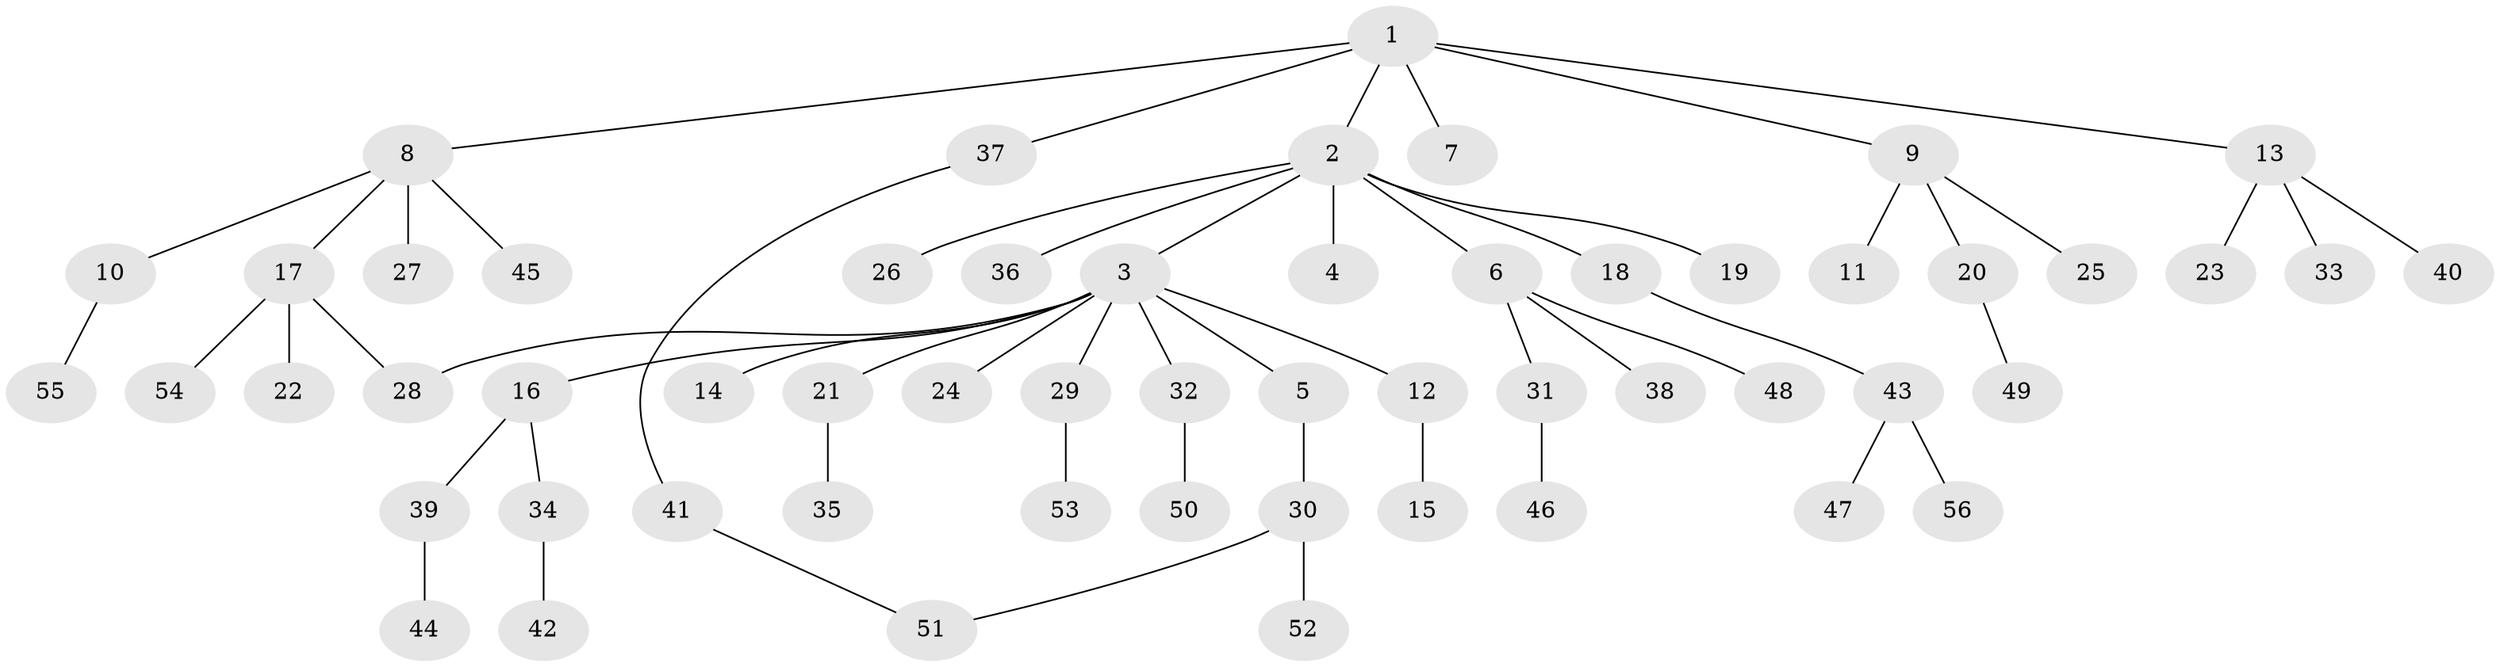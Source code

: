 // coarse degree distribution, {5: 0.025, 7: 0.025, 9: 0.025, 1: 0.525, 2: 0.25, 3: 0.1, 4: 0.05}
// Generated by graph-tools (version 1.1) at 2025/50/03/04/25 22:50:39]
// undirected, 56 vertices, 57 edges
graph export_dot {
  node [color=gray90,style=filled];
  1;
  2;
  3;
  4;
  5;
  6;
  7;
  8;
  9;
  10;
  11;
  12;
  13;
  14;
  15;
  16;
  17;
  18;
  19;
  20;
  21;
  22;
  23;
  24;
  25;
  26;
  27;
  28;
  29;
  30;
  31;
  32;
  33;
  34;
  35;
  36;
  37;
  38;
  39;
  40;
  41;
  42;
  43;
  44;
  45;
  46;
  47;
  48;
  49;
  50;
  51;
  52;
  53;
  54;
  55;
  56;
  1 -- 2;
  1 -- 7;
  1 -- 8;
  1 -- 9;
  1 -- 13;
  1 -- 37;
  2 -- 3;
  2 -- 4;
  2 -- 6;
  2 -- 18;
  2 -- 19;
  2 -- 26;
  2 -- 36;
  3 -- 5;
  3 -- 12;
  3 -- 14;
  3 -- 16;
  3 -- 21;
  3 -- 24;
  3 -- 28;
  3 -- 29;
  3 -- 32;
  5 -- 30;
  6 -- 31;
  6 -- 38;
  6 -- 48;
  8 -- 10;
  8 -- 17;
  8 -- 27;
  8 -- 45;
  9 -- 11;
  9 -- 20;
  9 -- 25;
  10 -- 55;
  12 -- 15;
  13 -- 23;
  13 -- 33;
  13 -- 40;
  16 -- 34;
  16 -- 39;
  17 -- 22;
  17 -- 28;
  17 -- 54;
  18 -- 43;
  20 -- 49;
  21 -- 35;
  29 -- 53;
  30 -- 51;
  30 -- 52;
  31 -- 46;
  32 -- 50;
  34 -- 42;
  37 -- 41;
  39 -- 44;
  41 -- 51;
  43 -- 47;
  43 -- 56;
}
